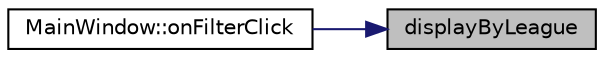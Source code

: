 digraph "displayByLeague"
{
 // LATEX_PDF_SIZE
  edge [fontname="Helvetica",fontsize="10",labelfontname="Helvetica",labelfontsize="10"];
  node [fontname="Helvetica",fontsize="10",shape=record];
  rankdir="RL";
  Node1 [label="displayByLeague",height=0.2,width=0.4,color="black", fillcolor="grey75", style="filled", fontcolor="black",tooltip=" "];
  Node1 -> Node2 [dir="back",color="midnightblue",fontsize="10",style="solid",fontname="Helvetica"];
  Node2 [label="MainWindow::onFilterClick",height=0.2,width=0.4,color="black", fillcolor="white", style="filled",URL="$class_main_window.html#a99e5cb731fe12ed548d73aa2d3431b78",tooltip=" "];
}
